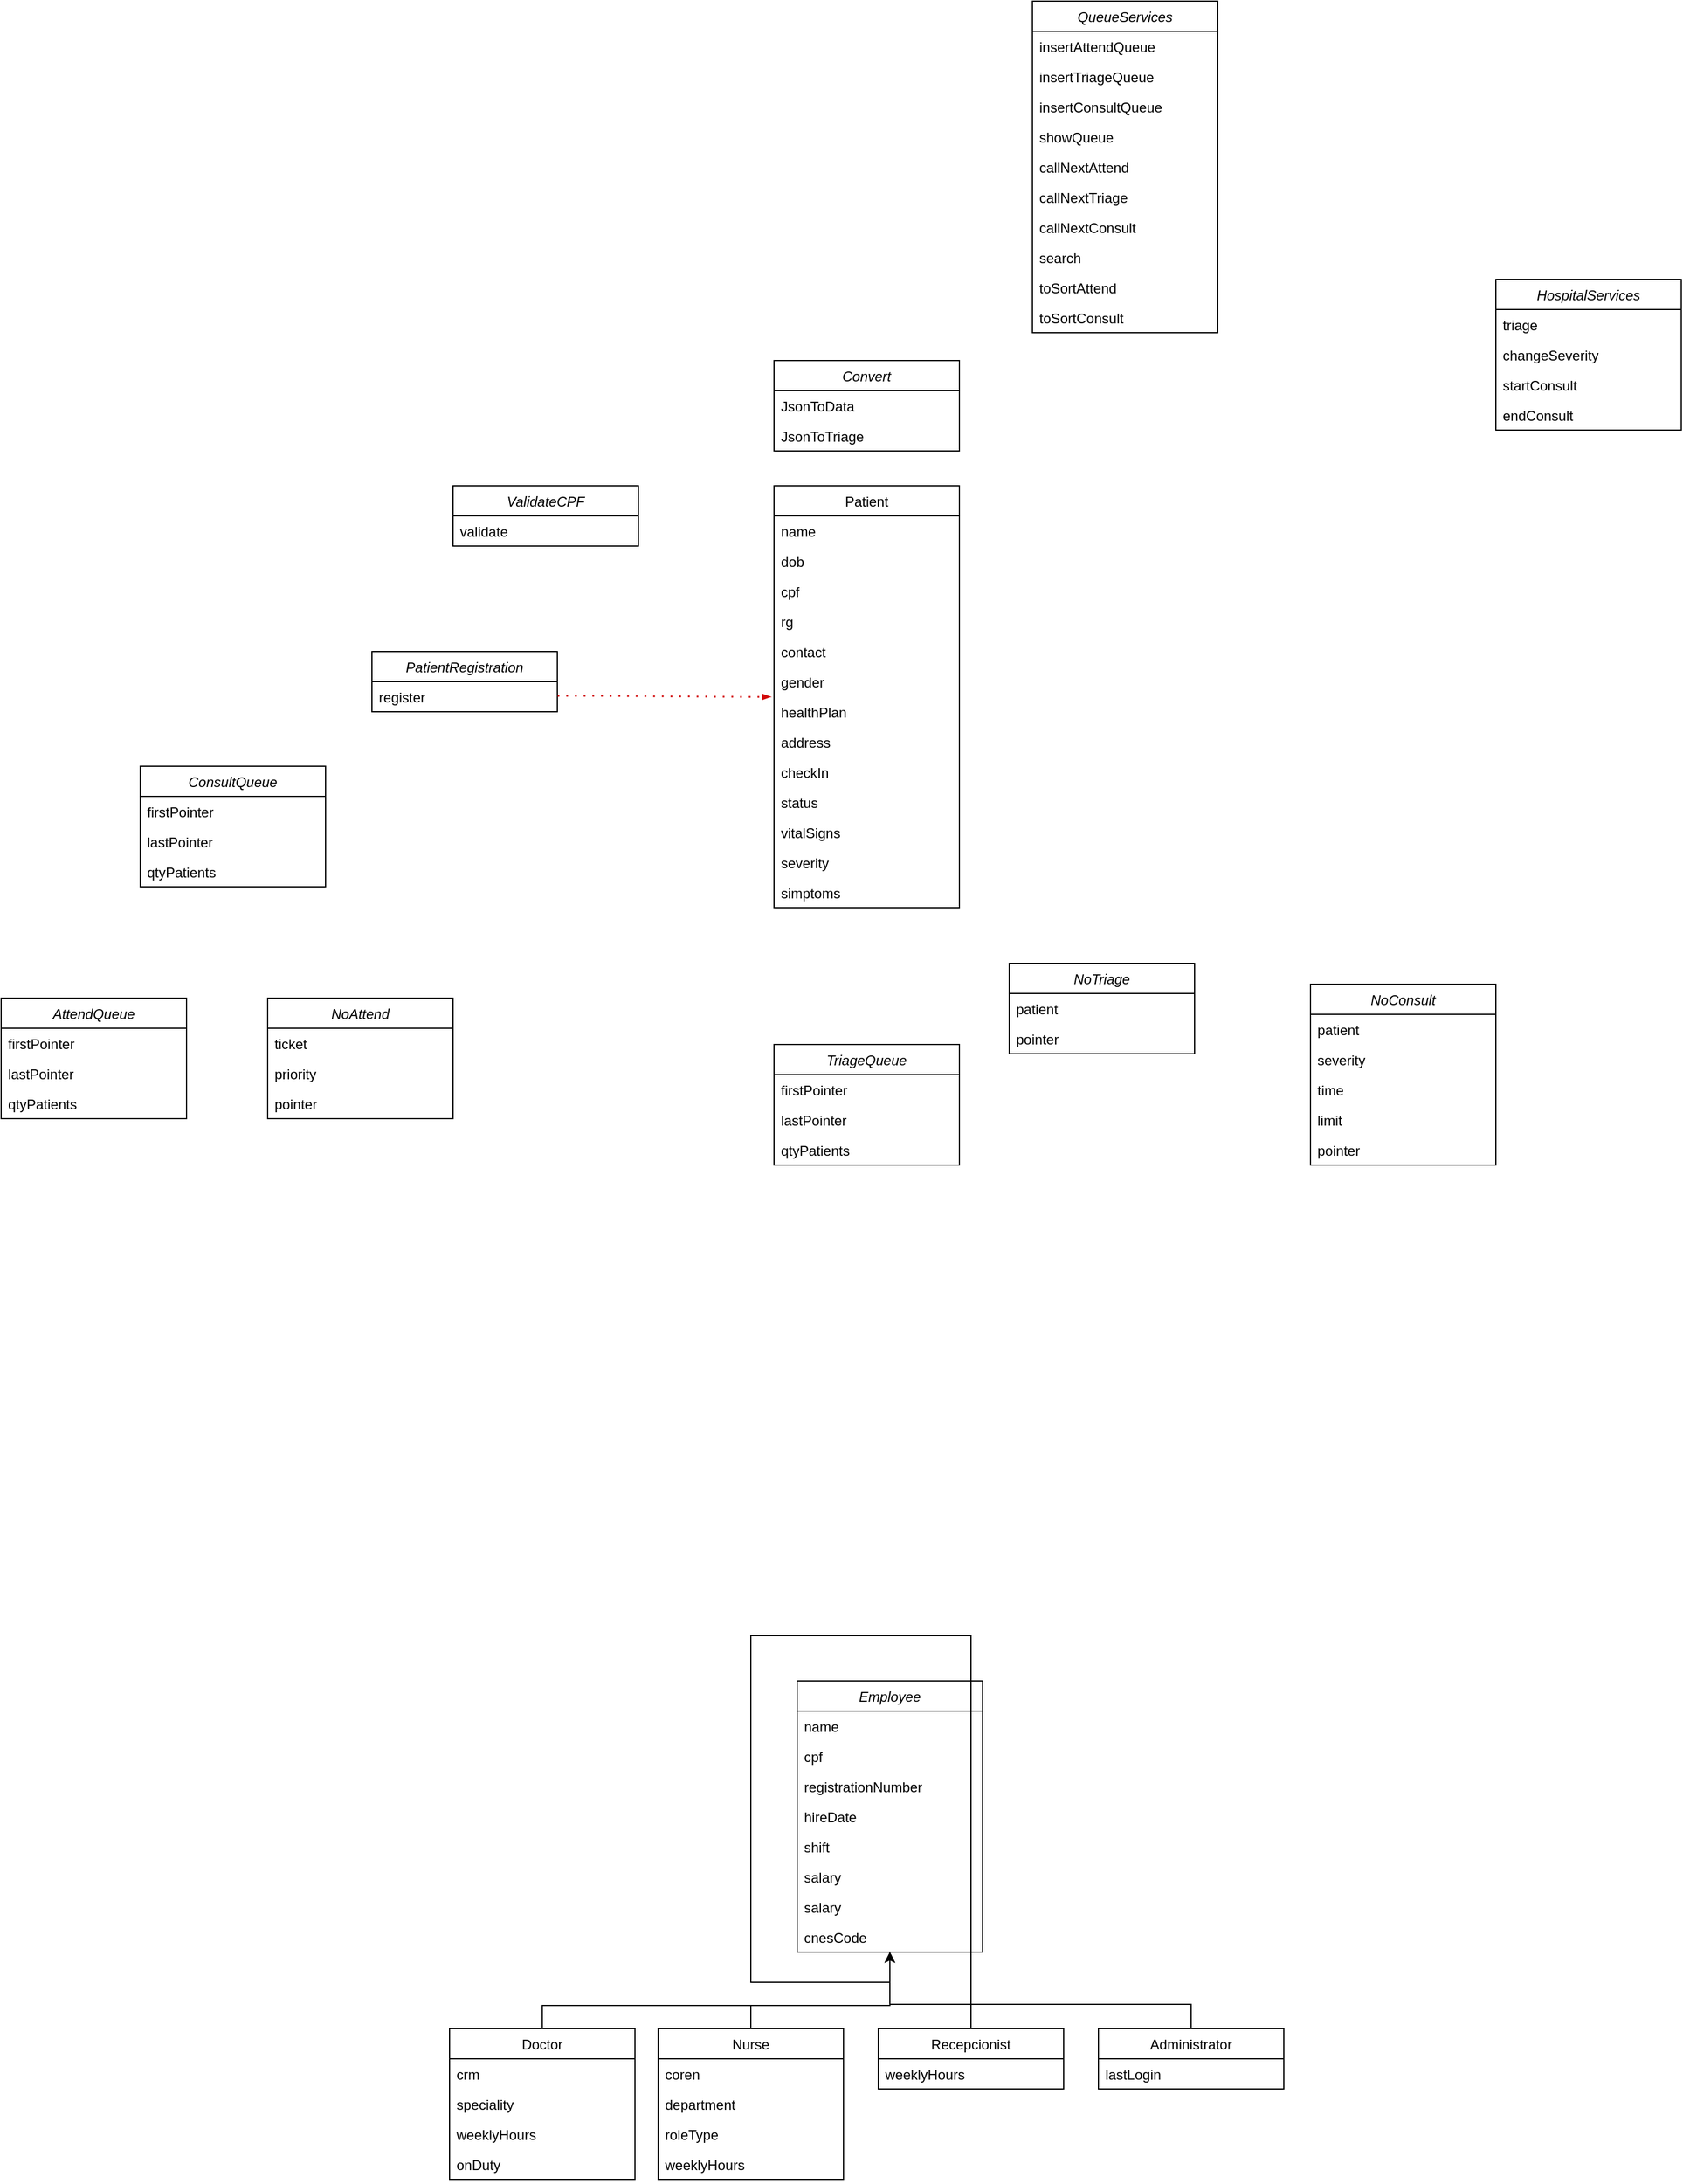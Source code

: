 <mxfile version="26.2.14">
  <diagram id="C5RBs43oDa-KdzZeNtuy" name="Page-1">
    <mxGraphModel dx="962" dy="1708" grid="1" gridSize="10" guides="1" tooltips="1" connect="1" arrows="1" fold="1" page="1" pageScale="1" pageWidth="827" pageHeight="1169" math="0" shadow="0">
      <root>
        <mxCell id="WIyWlLk6GJQsqaUBKTNV-0" />
        <mxCell id="WIyWlLk6GJQsqaUBKTNV-1" parent="WIyWlLk6GJQsqaUBKTNV-0" />
        <mxCell id="zkfFHV4jXpPFQw0GAbJ--0" value="Employee" style="swimlane;fontStyle=2;align=center;verticalAlign=top;childLayout=stackLayout;horizontal=1;startSize=26;horizontalStack=0;resizeParent=1;resizeLast=0;collapsible=1;marginBottom=0;rounded=0;shadow=0;strokeWidth=1;" parent="WIyWlLk6GJQsqaUBKTNV-1" vertex="1">
          <mxGeometry x="767" y="849" width="160" height="234" as="geometry">
            <mxRectangle x="230" y="140" width="160" height="26" as="alternateBounds" />
          </mxGeometry>
        </mxCell>
        <mxCell id="zkfFHV4jXpPFQw0GAbJ--1" value="name" style="text;align=left;verticalAlign=top;spacingLeft=4;spacingRight=4;overflow=hidden;rotatable=0;points=[[0,0.5],[1,0.5]];portConstraint=eastwest;" parent="zkfFHV4jXpPFQw0GAbJ--0" vertex="1">
          <mxGeometry y="26" width="160" height="26" as="geometry" />
        </mxCell>
        <mxCell id="zkfFHV4jXpPFQw0GAbJ--2" value="cpf" style="text;align=left;verticalAlign=top;spacingLeft=4;spacingRight=4;overflow=hidden;rotatable=0;points=[[0,0.5],[1,0.5]];portConstraint=eastwest;rounded=0;shadow=0;html=0;" parent="zkfFHV4jXpPFQw0GAbJ--0" vertex="1">
          <mxGeometry y="52" width="160" height="26" as="geometry" />
        </mxCell>
        <mxCell id="zkfFHV4jXpPFQw0GAbJ--3" value="registrationNumber" style="text;align=left;verticalAlign=top;spacingLeft=4;spacingRight=4;overflow=hidden;rotatable=0;points=[[0,0.5],[1,0.5]];portConstraint=eastwest;rounded=0;shadow=0;html=0;" parent="zkfFHV4jXpPFQw0GAbJ--0" vertex="1">
          <mxGeometry y="78" width="160" height="26" as="geometry" />
        </mxCell>
        <mxCell id="zkfFHV4jXpPFQw0GAbJ--5" value="hireDate" style="text;align=left;verticalAlign=top;spacingLeft=4;spacingRight=4;overflow=hidden;rotatable=0;points=[[0,0.5],[1,0.5]];portConstraint=eastwest;" parent="zkfFHV4jXpPFQw0GAbJ--0" vertex="1">
          <mxGeometry y="104" width="160" height="26" as="geometry" />
        </mxCell>
        <mxCell id="YYJ1pE2arZGMfrQc_DYP-16" value="shift" style="text;align=left;verticalAlign=top;spacingLeft=4;spacingRight=4;overflow=hidden;rotatable=0;points=[[0,0.5],[1,0.5]];portConstraint=eastwest;" vertex="1" parent="zkfFHV4jXpPFQw0GAbJ--0">
          <mxGeometry y="130" width="160" height="26" as="geometry" />
        </mxCell>
        <mxCell id="YYJ1pE2arZGMfrQc_DYP-40" value="salary" style="text;align=left;verticalAlign=top;spacingLeft=4;spacingRight=4;overflow=hidden;rotatable=0;points=[[0,0.5],[1,0.5]];portConstraint=eastwest;" vertex="1" parent="zkfFHV4jXpPFQw0GAbJ--0">
          <mxGeometry y="156" width="160" height="26" as="geometry" />
        </mxCell>
        <mxCell id="YYJ1pE2arZGMfrQc_DYP-17" value="salary" style="text;align=left;verticalAlign=top;spacingLeft=4;spacingRight=4;overflow=hidden;rotatable=0;points=[[0,0.5],[1,0.5]];portConstraint=eastwest;" vertex="1" parent="zkfFHV4jXpPFQw0GAbJ--0">
          <mxGeometry y="182" width="160" height="26" as="geometry" />
        </mxCell>
        <mxCell id="YYJ1pE2arZGMfrQc_DYP-18" value="cnesCode" style="text;align=left;verticalAlign=top;spacingLeft=4;spacingRight=4;overflow=hidden;rotatable=0;points=[[0,0.5],[1,0.5]];portConstraint=eastwest;" vertex="1" parent="zkfFHV4jXpPFQw0GAbJ--0">
          <mxGeometry y="208" width="160" height="26" as="geometry" />
        </mxCell>
        <mxCell id="YYJ1pE2arZGMfrQc_DYP-36" style="edgeStyle=orthogonalEdgeStyle;rounded=0;orthogonalLoop=1;jettySize=auto;html=1;entryX=0.5;entryY=1;entryDx=0;entryDy=0;" edge="1" parent="WIyWlLk6GJQsqaUBKTNV-1" source="zkfFHV4jXpPFQw0GAbJ--6" target="zkfFHV4jXpPFQw0GAbJ--0">
          <mxGeometry relative="1" as="geometry">
            <Array as="points">
              <mxPoint x="547" y="1129" />
              <mxPoint x="847" y="1129" />
            </Array>
          </mxGeometry>
        </mxCell>
        <mxCell id="zkfFHV4jXpPFQw0GAbJ--6" value="Doctor" style="swimlane;fontStyle=0;align=center;verticalAlign=top;childLayout=stackLayout;horizontal=1;startSize=26;horizontalStack=0;resizeParent=1;resizeLast=0;collapsible=1;marginBottom=0;rounded=0;shadow=0;strokeWidth=1;" parent="WIyWlLk6GJQsqaUBKTNV-1" vertex="1">
          <mxGeometry x="467" y="1149" width="160" height="130" as="geometry">
            <mxRectangle x="130" y="380" width="160" height="26" as="alternateBounds" />
          </mxGeometry>
        </mxCell>
        <mxCell id="zkfFHV4jXpPFQw0GAbJ--7" value="crm" style="text;align=left;verticalAlign=top;spacingLeft=4;spacingRight=4;overflow=hidden;rotatable=0;points=[[0,0.5],[1,0.5]];portConstraint=eastwest;" parent="zkfFHV4jXpPFQw0GAbJ--6" vertex="1">
          <mxGeometry y="26" width="160" height="26" as="geometry" />
        </mxCell>
        <mxCell id="zkfFHV4jXpPFQw0GAbJ--8" value="speciality" style="text;align=left;verticalAlign=top;spacingLeft=4;spacingRight=4;overflow=hidden;rotatable=0;points=[[0,0.5],[1,0.5]];portConstraint=eastwest;rounded=0;shadow=0;html=0;" parent="zkfFHV4jXpPFQw0GAbJ--6" vertex="1">
          <mxGeometry y="52" width="160" height="26" as="geometry" />
        </mxCell>
        <mxCell id="YYJ1pE2arZGMfrQc_DYP-19" value="weeklyHours" style="text;align=left;verticalAlign=top;spacingLeft=4;spacingRight=4;overflow=hidden;rotatable=0;points=[[0,0.5],[1,0.5]];portConstraint=eastwest;rounded=0;shadow=0;html=0;" vertex="1" parent="zkfFHV4jXpPFQw0GAbJ--6">
          <mxGeometry y="78" width="160" height="26" as="geometry" />
        </mxCell>
        <mxCell id="YYJ1pE2arZGMfrQc_DYP-20" value="onDuty" style="text;align=left;verticalAlign=top;spacingLeft=4;spacingRight=4;overflow=hidden;rotatable=0;points=[[0,0.5],[1,0.5]];portConstraint=eastwest;rounded=0;shadow=0;html=0;" vertex="1" parent="zkfFHV4jXpPFQw0GAbJ--6">
          <mxGeometry y="104" width="160" height="26" as="geometry" />
        </mxCell>
        <mxCell id="YYJ1pE2arZGMfrQc_DYP-37" style="edgeStyle=orthogonalEdgeStyle;rounded=0;orthogonalLoop=1;jettySize=auto;html=1;entryX=0.5;entryY=1;entryDx=0;entryDy=0;" edge="1" parent="WIyWlLk6GJQsqaUBKTNV-1" source="YYJ1pE2arZGMfrQc_DYP-21" target="zkfFHV4jXpPFQw0GAbJ--0">
          <mxGeometry relative="1" as="geometry">
            <Array as="points">
              <mxPoint x="727" y="1129" />
              <mxPoint x="847" y="1129" />
            </Array>
          </mxGeometry>
        </mxCell>
        <mxCell id="YYJ1pE2arZGMfrQc_DYP-21" value="Nurse" style="swimlane;fontStyle=0;align=center;verticalAlign=top;childLayout=stackLayout;horizontal=1;startSize=26;horizontalStack=0;resizeParent=1;resizeLast=0;collapsible=1;marginBottom=0;rounded=0;shadow=0;strokeWidth=1;" vertex="1" parent="WIyWlLk6GJQsqaUBKTNV-1">
          <mxGeometry x="647" y="1149" width="160" height="130" as="geometry">
            <mxRectangle x="130" y="380" width="160" height="26" as="alternateBounds" />
          </mxGeometry>
        </mxCell>
        <mxCell id="YYJ1pE2arZGMfrQc_DYP-22" value="coren" style="text;align=left;verticalAlign=top;spacingLeft=4;spacingRight=4;overflow=hidden;rotatable=0;points=[[0,0.5],[1,0.5]];portConstraint=eastwest;" vertex="1" parent="YYJ1pE2arZGMfrQc_DYP-21">
          <mxGeometry y="26" width="160" height="26" as="geometry" />
        </mxCell>
        <mxCell id="YYJ1pE2arZGMfrQc_DYP-23" value="department" style="text;align=left;verticalAlign=top;spacingLeft=4;spacingRight=4;overflow=hidden;rotatable=0;points=[[0,0.5],[1,0.5]];portConstraint=eastwest;rounded=0;shadow=0;html=0;" vertex="1" parent="YYJ1pE2arZGMfrQc_DYP-21">
          <mxGeometry y="52" width="160" height="26" as="geometry" />
        </mxCell>
        <mxCell id="YYJ1pE2arZGMfrQc_DYP-24" value="roleType" style="text;align=left;verticalAlign=top;spacingLeft=4;spacingRight=4;overflow=hidden;rotatable=0;points=[[0,0.5],[1,0.5]];portConstraint=eastwest;rounded=0;shadow=0;html=0;" vertex="1" parent="YYJ1pE2arZGMfrQc_DYP-21">
          <mxGeometry y="78" width="160" height="26" as="geometry" />
        </mxCell>
        <mxCell id="YYJ1pE2arZGMfrQc_DYP-25" value="weeklyHours" style="text;align=left;verticalAlign=top;spacingLeft=4;spacingRight=4;overflow=hidden;rotatable=0;points=[[0,0.5],[1,0.5]];portConstraint=eastwest;rounded=0;shadow=0;html=0;" vertex="1" parent="YYJ1pE2arZGMfrQc_DYP-21">
          <mxGeometry y="104" width="160" height="26" as="geometry" />
        </mxCell>
        <mxCell id="YYJ1pE2arZGMfrQc_DYP-38" style="edgeStyle=orthogonalEdgeStyle;rounded=0;orthogonalLoop=1;jettySize=auto;html=1;entryX=0.5;entryY=1;entryDx=0;entryDy=0;" edge="1" parent="WIyWlLk6GJQsqaUBKTNV-1" source="YYJ1pE2arZGMfrQc_DYP-26" target="zkfFHV4jXpPFQw0GAbJ--0">
          <mxGeometry relative="1" as="geometry">
            <Array as="points">
              <mxPoint x="917" y="810" />
              <mxPoint x="727" y="810" />
              <mxPoint x="727" y="1109" />
              <mxPoint x="847" y="1109" />
            </Array>
          </mxGeometry>
        </mxCell>
        <mxCell id="YYJ1pE2arZGMfrQc_DYP-26" value="Recepcionist" style="swimlane;fontStyle=0;align=center;verticalAlign=top;childLayout=stackLayout;horizontal=1;startSize=26;horizontalStack=0;resizeParent=1;resizeLast=0;collapsible=1;marginBottom=0;rounded=0;shadow=0;strokeWidth=1;" vertex="1" parent="WIyWlLk6GJQsqaUBKTNV-1">
          <mxGeometry x="837" y="1149" width="160" height="52" as="geometry">
            <mxRectangle x="130" y="380" width="160" height="26" as="alternateBounds" />
          </mxGeometry>
        </mxCell>
        <mxCell id="YYJ1pE2arZGMfrQc_DYP-30" value="weeklyHours" style="text;align=left;verticalAlign=top;spacingLeft=4;spacingRight=4;overflow=hidden;rotatable=0;points=[[0,0.5],[1,0.5]];portConstraint=eastwest;rounded=0;shadow=0;html=0;" vertex="1" parent="YYJ1pE2arZGMfrQc_DYP-26">
          <mxGeometry y="26" width="160" height="26" as="geometry" />
        </mxCell>
        <mxCell id="YYJ1pE2arZGMfrQc_DYP-39" style="edgeStyle=orthogonalEdgeStyle;rounded=0;orthogonalLoop=1;jettySize=auto;html=1;entryX=0.5;entryY=1;entryDx=0;entryDy=0;" edge="1" parent="WIyWlLk6GJQsqaUBKTNV-1" source="YYJ1pE2arZGMfrQc_DYP-31" target="zkfFHV4jXpPFQw0GAbJ--0">
          <mxGeometry relative="1" as="geometry">
            <Array as="points">
              <mxPoint x="1107" y="1128" />
              <mxPoint x="847" y="1128" />
            </Array>
          </mxGeometry>
        </mxCell>
        <mxCell id="YYJ1pE2arZGMfrQc_DYP-31" value="Administrator" style="swimlane;fontStyle=0;align=center;verticalAlign=top;childLayout=stackLayout;horizontal=1;startSize=26;horizontalStack=0;resizeParent=1;resizeLast=0;collapsible=1;marginBottom=0;rounded=0;shadow=0;strokeWidth=1;" vertex="1" parent="WIyWlLk6GJQsqaUBKTNV-1">
          <mxGeometry x="1027" y="1149" width="160" height="52" as="geometry">
            <mxRectangle x="130" y="380" width="160" height="26" as="alternateBounds" />
          </mxGeometry>
        </mxCell>
        <mxCell id="YYJ1pE2arZGMfrQc_DYP-32" value="lastLogin" style="text;align=left;verticalAlign=top;spacingLeft=4;spacingRight=4;overflow=hidden;rotatable=0;points=[[0,0.5],[1,0.5]];portConstraint=eastwest;rounded=0;shadow=0;html=0;" vertex="1" parent="YYJ1pE2arZGMfrQc_DYP-31">
          <mxGeometry y="26" width="160" height="26" as="geometry" />
        </mxCell>
        <mxCell id="YYJ1pE2arZGMfrQc_DYP-44" value="Patient" style="swimlane;fontStyle=0;align=center;verticalAlign=top;childLayout=stackLayout;horizontal=1;startSize=26;horizontalStack=0;resizeParent=1;resizeLast=0;collapsible=1;marginBottom=0;rounded=0;shadow=0;strokeWidth=1;" vertex="1" parent="WIyWlLk6GJQsqaUBKTNV-1">
          <mxGeometry x="747" y="-182" width="160" height="364" as="geometry">
            <mxRectangle x="130" y="380" width="160" height="26" as="alternateBounds" />
          </mxGeometry>
        </mxCell>
        <mxCell id="YYJ1pE2arZGMfrQc_DYP-46" value="name" style="text;align=left;verticalAlign=top;spacingLeft=4;spacingRight=4;overflow=hidden;rotatable=0;points=[[0,0.5],[1,0.5]];portConstraint=eastwest;" vertex="1" parent="YYJ1pE2arZGMfrQc_DYP-44">
          <mxGeometry y="26" width="160" height="26" as="geometry" />
        </mxCell>
        <mxCell id="YYJ1pE2arZGMfrQc_DYP-47" value="dob" style="text;align=left;verticalAlign=top;spacingLeft=4;spacingRight=4;overflow=hidden;rotatable=0;points=[[0,0.5],[1,0.5]];portConstraint=eastwest;" vertex="1" parent="YYJ1pE2arZGMfrQc_DYP-44">
          <mxGeometry y="52" width="160" height="26" as="geometry" />
        </mxCell>
        <mxCell id="YYJ1pE2arZGMfrQc_DYP-48" value="cpf" style="text;align=left;verticalAlign=top;spacingLeft=4;spacingRight=4;overflow=hidden;rotatable=0;points=[[0,0.5],[1,0.5]];portConstraint=eastwest;" vertex="1" parent="YYJ1pE2arZGMfrQc_DYP-44">
          <mxGeometry y="78" width="160" height="26" as="geometry" />
        </mxCell>
        <mxCell id="YYJ1pE2arZGMfrQc_DYP-49" value="rg" style="text;align=left;verticalAlign=top;spacingLeft=4;spacingRight=4;overflow=hidden;rotatable=0;points=[[0,0.5],[1,0.5]];portConstraint=eastwest;" vertex="1" parent="YYJ1pE2arZGMfrQc_DYP-44">
          <mxGeometry y="104" width="160" height="26" as="geometry" />
        </mxCell>
        <mxCell id="YYJ1pE2arZGMfrQc_DYP-50" value="contact" style="text;align=left;verticalAlign=top;spacingLeft=4;spacingRight=4;overflow=hidden;rotatable=0;points=[[0,0.5],[1,0.5]];portConstraint=eastwest;" vertex="1" parent="YYJ1pE2arZGMfrQc_DYP-44">
          <mxGeometry y="130" width="160" height="26" as="geometry" />
        </mxCell>
        <mxCell id="YYJ1pE2arZGMfrQc_DYP-51" value="gender" style="text;align=left;verticalAlign=top;spacingLeft=4;spacingRight=4;overflow=hidden;rotatable=0;points=[[0,0.5],[1,0.5]];portConstraint=eastwest;" vertex="1" parent="YYJ1pE2arZGMfrQc_DYP-44">
          <mxGeometry y="156" width="160" height="26" as="geometry" />
        </mxCell>
        <mxCell id="YYJ1pE2arZGMfrQc_DYP-52" value="healthPlan" style="text;align=left;verticalAlign=top;spacingLeft=4;spacingRight=4;overflow=hidden;rotatable=0;points=[[0,0.5],[1,0.5]];portConstraint=eastwest;" vertex="1" parent="YYJ1pE2arZGMfrQc_DYP-44">
          <mxGeometry y="182" width="160" height="26" as="geometry" />
        </mxCell>
        <mxCell id="YYJ1pE2arZGMfrQc_DYP-53" value="address" style="text;align=left;verticalAlign=top;spacingLeft=4;spacingRight=4;overflow=hidden;rotatable=0;points=[[0,0.5],[1,0.5]];portConstraint=eastwest;" vertex="1" parent="YYJ1pE2arZGMfrQc_DYP-44">
          <mxGeometry y="208" width="160" height="26" as="geometry" />
        </mxCell>
        <mxCell id="YYJ1pE2arZGMfrQc_DYP-54" value="checkIn" style="text;align=left;verticalAlign=top;spacingLeft=4;spacingRight=4;overflow=hidden;rotatable=0;points=[[0,0.5],[1,0.5]];portConstraint=eastwest;" vertex="1" parent="YYJ1pE2arZGMfrQc_DYP-44">
          <mxGeometry y="234" width="160" height="26" as="geometry" />
        </mxCell>
        <mxCell id="YYJ1pE2arZGMfrQc_DYP-55" value="status" style="text;align=left;verticalAlign=top;spacingLeft=4;spacingRight=4;overflow=hidden;rotatable=0;points=[[0,0.5],[1,0.5]];portConstraint=eastwest;" vertex="1" parent="YYJ1pE2arZGMfrQc_DYP-44">
          <mxGeometry y="260" width="160" height="26" as="geometry" />
        </mxCell>
        <mxCell id="YYJ1pE2arZGMfrQc_DYP-56" value="vitalSigns" style="text;align=left;verticalAlign=top;spacingLeft=4;spacingRight=4;overflow=hidden;rotatable=0;points=[[0,0.5],[1,0.5]];portConstraint=eastwest;" vertex="1" parent="YYJ1pE2arZGMfrQc_DYP-44">
          <mxGeometry y="286" width="160" height="26" as="geometry" />
        </mxCell>
        <mxCell id="YYJ1pE2arZGMfrQc_DYP-57" value="severity" style="text;align=left;verticalAlign=top;spacingLeft=4;spacingRight=4;overflow=hidden;rotatable=0;points=[[0,0.5],[1,0.5]];portConstraint=eastwest;" vertex="1" parent="YYJ1pE2arZGMfrQc_DYP-44">
          <mxGeometry y="312" width="160" height="26" as="geometry" />
        </mxCell>
        <mxCell id="YYJ1pE2arZGMfrQc_DYP-58" value="simptoms" style="text;align=left;verticalAlign=top;spacingLeft=4;spacingRight=4;overflow=hidden;rotatable=0;points=[[0,0.5],[1,0.5]];portConstraint=eastwest;" vertex="1" parent="YYJ1pE2arZGMfrQc_DYP-44">
          <mxGeometry y="338" width="160" height="26" as="geometry" />
        </mxCell>
        <mxCell id="YYJ1pE2arZGMfrQc_DYP-59" value="AttendQueue" style="swimlane;fontStyle=2;align=center;verticalAlign=top;childLayout=stackLayout;horizontal=1;startSize=26;horizontalStack=0;resizeParent=1;resizeLast=0;collapsible=1;marginBottom=0;rounded=0;shadow=0;strokeWidth=1;" vertex="1" parent="WIyWlLk6GJQsqaUBKTNV-1">
          <mxGeometry x="80" y="260" width="160" height="104" as="geometry">
            <mxRectangle x="230" y="140" width="160" height="26" as="alternateBounds" />
          </mxGeometry>
        </mxCell>
        <mxCell id="YYJ1pE2arZGMfrQc_DYP-60" value="firstPointer" style="text;align=left;verticalAlign=top;spacingLeft=4;spacingRight=4;overflow=hidden;rotatable=0;points=[[0,0.5],[1,0.5]];portConstraint=eastwest;" vertex="1" parent="YYJ1pE2arZGMfrQc_DYP-59">
          <mxGeometry y="26" width="160" height="26" as="geometry" />
        </mxCell>
        <mxCell id="YYJ1pE2arZGMfrQc_DYP-61" value="lastPointer" style="text;align=left;verticalAlign=top;spacingLeft=4;spacingRight=4;overflow=hidden;rotatable=0;points=[[0,0.5],[1,0.5]];portConstraint=eastwest;rounded=0;shadow=0;html=0;" vertex="1" parent="YYJ1pE2arZGMfrQc_DYP-59">
          <mxGeometry y="52" width="160" height="26" as="geometry" />
        </mxCell>
        <mxCell id="YYJ1pE2arZGMfrQc_DYP-62" value="qtyPatients" style="text;align=left;verticalAlign=top;spacingLeft=4;spacingRight=4;overflow=hidden;rotatable=0;points=[[0,0.5],[1,0.5]];portConstraint=eastwest;rounded=0;shadow=0;html=0;" vertex="1" parent="YYJ1pE2arZGMfrQc_DYP-59">
          <mxGeometry y="78" width="160" height="26" as="geometry" />
        </mxCell>
        <mxCell id="YYJ1pE2arZGMfrQc_DYP-68" value="TriageQueue" style="swimlane;fontStyle=2;align=center;verticalAlign=top;childLayout=stackLayout;horizontal=1;startSize=26;horizontalStack=0;resizeParent=1;resizeLast=0;collapsible=1;marginBottom=0;rounded=0;shadow=0;strokeWidth=1;" vertex="1" parent="WIyWlLk6GJQsqaUBKTNV-1">
          <mxGeometry x="747" y="300" width="160" height="104" as="geometry">
            <mxRectangle x="230" y="140" width="160" height="26" as="alternateBounds" />
          </mxGeometry>
        </mxCell>
        <mxCell id="YYJ1pE2arZGMfrQc_DYP-69" value="firstPointer" style="text;align=left;verticalAlign=top;spacingLeft=4;spacingRight=4;overflow=hidden;rotatable=0;points=[[0,0.5],[1,0.5]];portConstraint=eastwest;" vertex="1" parent="YYJ1pE2arZGMfrQc_DYP-68">
          <mxGeometry y="26" width="160" height="26" as="geometry" />
        </mxCell>
        <mxCell id="YYJ1pE2arZGMfrQc_DYP-70" value="lastPointer" style="text;align=left;verticalAlign=top;spacingLeft=4;spacingRight=4;overflow=hidden;rotatable=0;points=[[0,0.5],[1,0.5]];portConstraint=eastwest;rounded=0;shadow=0;html=0;" vertex="1" parent="YYJ1pE2arZGMfrQc_DYP-68">
          <mxGeometry y="52" width="160" height="26" as="geometry" />
        </mxCell>
        <mxCell id="YYJ1pE2arZGMfrQc_DYP-71" value="qtyPatients" style="text;align=left;verticalAlign=top;spacingLeft=4;spacingRight=4;overflow=hidden;rotatable=0;points=[[0,0.5],[1,0.5]];portConstraint=eastwest;rounded=0;shadow=0;html=0;" vertex="1" parent="YYJ1pE2arZGMfrQc_DYP-68">
          <mxGeometry y="78" width="160" height="26" as="geometry" />
        </mxCell>
        <mxCell id="YYJ1pE2arZGMfrQc_DYP-72" value="ConsultQueue" style="swimlane;fontStyle=2;align=center;verticalAlign=top;childLayout=stackLayout;horizontal=1;startSize=26;horizontalStack=0;resizeParent=1;resizeLast=0;collapsible=1;marginBottom=0;rounded=0;shadow=0;strokeWidth=1;" vertex="1" parent="WIyWlLk6GJQsqaUBKTNV-1">
          <mxGeometry x="200" y="60" width="160" height="104" as="geometry">
            <mxRectangle x="230" y="140" width="160" height="26" as="alternateBounds" />
          </mxGeometry>
        </mxCell>
        <mxCell id="YYJ1pE2arZGMfrQc_DYP-73" value="firstPointer" style="text;align=left;verticalAlign=top;spacingLeft=4;spacingRight=4;overflow=hidden;rotatable=0;points=[[0,0.5],[1,0.5]];portConstraint=eastwest;" vertex="1" parent="YYJ1pE2arZGMfrQc_DYP-72">
          <mxGeometry y="26" width="160" height="26" as="geometry" />
        </mxCell>
        <mxCell id="YYJ1pE2arZGMfrQc_DYP-74" value="lastPointer" style="text;align=left;verticalAlign=top;spacingLeft=4;spacingRight=4;overflow=hidden;rotatable=0;points=[[0,0.5],[1,0.5]];portConstraint=eastwest;rounded=0;shadow=0;html=0;" vertex="1" parent="YYJ1pE2arZGMfrQc_DYP-72">
          <mxGeometry y="52" width="160" height="26" as="geometry" />
        </mxCell>
        <mxCell id="YYJ1pE2arZGMfrQc_DYP-75" value="qtyPatients" style="text;align=left;verticalAlign=top;spacingLeft=4;spacingRight=4;overflow=hidden;rotatable=0;points=[[0,0.5],[1,0.5]];portConstraint=eastwest;rounded=0;shadow=0;html=0;" vertex="1" parent="YYJ1pE2arZGMfrQc_DYP-72">
          <mxGeometry y="78" width="160" height="26" as="geometry" />
        </mxCell>
        <mxCell id="YYJ1pE2arZGMfrQc_DYP-76" value="HospitalServices" style="swimlane;fontStyle=2;align=center;verticalAlign=top;childLayout=stackLayout;horizontal=1;startSize=26;horizontalStack=0;resizeParent=1;resizeLast=0;collapsible=1;marginBottom=0;rounded=0;shadow=0;strokeWidth=1;" vertex="1" parent="WIyWlLk6GJQsqaUBKTNV-1">
          <mxGeometry x="1370" y="-360" width="160" height="130" as="geometry">
            <mxRectangle x="230" y="140" width="160" height="26" as="alternateBounds" />
          </mxGeometry>
        </mxCell>
        <mxCell id="YYJ1pE2arZGMfrQc_DYP-83" value="triage" style="text;align=left;verticalAlign=top;spacingLeft=4;spacingRight=4;overflow=hidden;rotatable=0;points=[[0,0.5],[1,0.5]];portConstraint=eastwest;" vertex="1" parent="YYJ1pE2arZGMfrQc_DYP-76">
          <mxGeometry y="26" width="160" height="26" as="geometry" />
        </mxCell>
        <mxCell id="YYJ1pE2arZGMfrQc_DYP-84" value="changeSeverity" style="text;align=left;verticalAlign=top;spacingLeft=4;spacingRight=4;overflow=hidden;rotatable=0;points=[[0,0.5],[1,0.5]];portConstraint=eastwest;" vertex="1" parent="YYJ1pE2arZGMfrQc_DYP-76">
          <mxGeometry y="52" width="160" height="26" as="geometry" />
        </mxCell>
        <mxCell id="YYJ1pE2arZGMfrQc_DYP-85" value="startConsult" style="text;align=left;verticalAlign=top;spacingLeft=4;spacingRight=4;overflow=hidden;rotatable=0;points=[[0,0.5],[1,0.5]];portConstraint=eastwest;" vertex="1" parent="YYJ1pE2arZGMfrQc_DYP-76">
          <mxGeometry y="78" width="160" height="26" as="geometry" />
        </mxCell>
        <mxCell id="YYJ1pE2arZGMfrQc_DYP-86" value="endConsult" style="text;align=left;verticalAlign=top;spacingLeft=4;spacingRight=4;overflow=hidden;rotatable=0;points=[[0,0.5],[1,0.5]];portConstraint=eastwest;" vertex="1" parent="YYJ1pE2arZGMfrQc_DYP-76">
          <mxGeometry y="104" width="160" height="26" as="geometry" />
        </mxCell>
        <mxCell id="YYJ1pE2arZGMfrQc_DYP-92" value="PatientRegistration" style="swimlane;fontStyle=2;align=center;verticalAlign=top;childLayout=stackLayout;horizontal=1;startSize=26;horizontalStack=0;resizeParent=1;resizeLast=0;collapsible=1;marginBottom=0;rounded=0;shadow=0;strokeWidth=1;" vertex="1" parent="WIyWlLk6GJQsqaUBKTNV-1">
          <mxGeometry x="400" y="-39" width="160" height="52" as="geometry">
            <mxRectangle x="230" y="140" width="160" height="26" as="alternateBounds" />
          </mxGeometry>
        </mxCell>
        <mxCell id="YYJ1pE2arZGMfrQc_DYP-93" value="register" style="text;align=left;verticalAlign=top;spacingLeft=4;spacingRight=4;overflow=hidden;rotatable=0;points=[[0,0.5],[1,0.5]];portConstraint=eastwest;" vertex="1" parent="YYJ1pE2arZGMfrQc_DYP-92">
          <mxGeometry y="26" width="160" height="26" as="geometry" />
        </mxCell>
        <mxCell id="YYJ1pE2arZGMfrQc_DYP-97" value="QueueServices" style="swimlane;fontStyle=2;align=center;verticalAlign=top;childLayout=stackLayout;horizontal=1;startSize=26;horizontalStack=0;resizeParent=1;resizeLast=0;collapsible=1;marginBottom=0;rounded=0;shadow=0;strokeWidth=1;" vertex="1" parent="WIyWlLk6GJQsqaUBKTNV-1">
          <mxGeometry x="970" y="-600" width="160" height="286" as="geometry">
            <mxRectangle x="230" y="140" width="160" height="26" as="alternateBounds" />
          </mxGeometry>
        </mxCell>
        <mxCell id="YYJ1pE2arZGMfrQc_DYP-98" value="insertAttendQueue" style="text;align=left;verticalAlign=top;spacingLeft=4;spacingRight=4;overflow=hidden;rotatable=0;points=[[0,0.5],[1,0.5]];portConstraint=eastwest;" vertex="1" parent="YYJ1pE2arZGMfrQc_DYP-97">
          <mxGeometry y="26" width="160" height="26" as="geometry" />
        </mxCell>
        <mxCell id="YYJ1pE2arZGMfrQc_DYP-99" value="insertTriageQueue" style="text;align=left;verticalAlign=top;spacingLeft=4;spacingRight=4;overflow=hidden;rotatable=0;points=[[0,0.5],[1,0.5]];portConstraint=eastwest;rounded=0;shadow=0;html=0;" vertex="1" parent="YYJ1pE2arZGMfrQc_DYP-97">
          <mxGeometry y="52" width="160" height="26" as="geometry" />
        </mxCell>
        <mxCell id="YYJ1pE2arZGMfrQc_DYP-100" value="insertConsultQueue" style="text;align=left;verticalAlign=top;spacingLeft=4;spacingRight=4;overflow=hidden;rotatable=0;points=[[0,0.5],[1,0.5]];portConstraint=eastwest;rounded=0;shadow=0;html=0;" vertex="1" parent="YYJ1pE2arZGMfrQc_DYP-97">
          <mxGeometry y="78" width="160" height="26" as="geometry" />
        </mxCell>
        <mxCell id="YYJ1pE2arZGMfrQc_DYP-101" value="showQueue" style="text;align=left;verticalAlign=top;spacingLeft=4;spacingRight=4;overflow=hidden;rotatable=0;points=[[0,0.5],[1,0.5]];portConstraint=eastwest;" vertex="1" parent="YYJ1pE2arZGMfrQc_DYP-97">
          <mxGeometry y="104" width="160" height="26" as="geometry" />
        </mxCell>
        <mxCell id="YYJ1pE2arZGMfrQc_DYP-102" value="callNextAttend" style="text;align=left;verticalAlign=top;spacingLeft=4;spacingRight=4;overflow=hidden;rotatable=0;points=[[0,0.5],[1,0.5]];portConstraint=eastwest;" vertex="1" parent="YYJ1pE2arZGMfrQc_DYP-97">
          <mxGeometry y="130" width="160" height="26" as="geometry" />
        </mxCell>
        <mxCell id="YYJ1pE2arZGMfrQc_DYP-103" value="callNextTriage" style="text;align=left;verticalAlign=top;spacingLeft=4;spacingRight=4;overflow=hidden;rotatable=0;points=[[0,0.5],[1,0.5]];portConstraint=eastwest;" vertex="1" parent="YYJ1pE2arZGMfrQc_DYP-97">
          <mxGeometry y="156" width="160" height="26" as="geometry" />
        </mxCell>
        <mxCell id="YYJ1pE2arZGMfrQc_DYP-104" value="callNextConsult" style="text;align=left;verticalAlign=top;spacingLeft=4;spacingRight=4;overflow=hidden;rotatable=0;points=[[0,0.5],[1,0.5]];portConstraint=eastwest;" vertex="1" parent="YYJ1pE2arZGMfrQc_DYP-97">
          <mxGeometry y="182" width="160" height="26" as="geometry" />
        </mxCell>
        <mxCell id="YYJ1pE2arZGMfrQc_DYP-105" value="search" style="text;align=left;verticalAlign=top;spacingLeft=4;spacingRight=4;overflow=hidden;rotatable=0;points=[[0,0.5],[1,0.5]];portConstraint=eastwest;" vertex="1" parent="YYJ1pE2arZGMfrQc_DYP-97">
          <mxGeometry y="208" width="160" height="26" as="geometry" />
        </mxCell>
        <mxCell id="YYJ1pE2arZGMfrQc_DYP-106" value="toSortAttend" style="text;align=left;verticalAlign=top;spacingLeft=4;spacingRight=4;overflow=hidden;rotatable=0;points=[[0,0.5],[1,0.5]];portConstraint=eastwest;" vertex="1" parent="YYJ1pE2arZGMfrQc_DYP-97">
          <mxGeometry y="234" width="160" height="26" as="geometry" />
        </mxCell>
        <mxCell id="YYJ1pE2arZGMfrQc_DYP-107" value="toSortConsult" style="text;align=left;verticalAlign=top;spacingLeft=4;spacingRight=4;overflow=hidden;rotatable=0;points=[[0,0.5],[1,0.5]];portConstraint=eastwest;" vertex="1" parent="YYJ1pE2arZGMfrQc_DYP-97">
          <mxGeometry y="260" width="160" height="26" as="geometry" />
        </mxCell>
        <mxCell id="YYJ1pE2arZGMfrQc_DYP-109" value="Convert" style="swimlane;fontStyle=2;align=center;verticalAlign=top;childLayout=stackLayout;horizontal=1;startSize=26;horizontalStack=0;resizeParent=1;resizeLast=0;collapsible=1;marginBottom=0;rounded=0;shadow=0;strokeWidth=1;" vertex="1" parent="WIyWlLk6GJQsqaUBKTNV-1">
          <mxGeometry x="747" y="-290" width="160" height="78" as="geometry">
            <mxRectangle x="230" y="140" width="160" height="26" as="alternateBounds" />
          </mxGeometry>
        </mxCell>
        <mxCell id="YYJ1pE2arZGMfrQc_DYP-110" value="JsonToData" style="text;align=left;verticalAlign=top;spacingLeft=4;spacingRight=4;overflow=hidden;rotatable=0;points=[[0,0.5],[1,0.5]];portConstraint=eastwest;" vertex="1" parent="YYJ1pE2arZGMfrQc_DYP-109">
          <mxGeometry y="26" width="160" height="26" as="geometry" />
        </mxCell>
        <mxCell id="YYJ1pE2arZGMfrQc_DYP-111" value="JsonToTriage" style="text;align=left;verticalAlign=top;spacingLeft=4;spacingRight=4;overflow=hidden;rotatable=0;points=[[0,0.5],[1,0.5]];portConstraint=eastwest;rounded=0;shadow=0;html=0;" vertex="1" parent="YYJ1pE2arZGMfrQc_DYP-109">
          <mxGeometry y="52" width="160" height="26" as="geometry" />
        </mxCell>
        <mxCell id="YYJ1pE2arZGMfrQc_DYP-113" value="NoAttend" style="swimlane;fontStyle=2;align=center;verticalAlign=top;childLayout=stackLayout;horizontal=1;startSize=26;horizontalStack=0;resizeParent=1;resizeLast=0;collapsible=1;marginBottom=0;rounded=0;shadow=0;strokeWidth=1;" vertex="1" parent="WIyWlLk6GJQsqaUBKTNV-1">
          <mxGeometry x="310" y="260" width="160" height="104" as="geometry">
            <mxRectangle x="230" y="140" width="160" height="26" as="alternateBounds" />
          </mxGeometry>
        </mxCell>
        <mxCell id="YYJ1pE2arZGMfrQc_DYP-114" value="ticket" style="text;align=left;verticalAlign=top;spacingLeft=4;spacingRight=4;overflow=hidden;rotatable=0;points=[[0,0.5],[1,0.5]];portConstraint=eastwest;" vertex="1" parent="YYJ1pE2arZGMfrQc_DYP-113">
          <mxGeometry y="26" width="160" height="26" as="geometry" />
        </mxCell>
        <mxCell id="YYJ1pE2arZGMfrQc_DYP-115" value="priority" style="text;align=left;verticalAlign=top;spacingLeft=4;spacingRight=4;overflow=hidden;rotatable=0;points=[[0,0.5],[1,0.5]];portConstraint=eastwest;rounded=0;shadow=0;html=0;" vertex="1" parent="YYJ1pE2arZGMfrQc_DYP-113">
          <mxGeometry y="52" width="160" height="26" as="geometry" />
        </mxCell>
        <mxCell id="YYJ1pE2arZGMfrQc_DYP-122" value="pointer" style="text;align=left;verticalAlign=top;spacingLeft=4;spacingRight=4;overflow=hidden;rotatable=0;points=[[0,0.5],[1,0.5]];portConstraint=eastwest;rounded=0;shadow=0;html=0;" vertex="1" parent="YYJ1pE2arZGMfrQc_DYP-113">
          <mxGeometry y="78" width="160" height="26" as="geometry" />
        </mxCell>
        <mxCell id="YYJ1pE2arZGMfrQc_DYP-116" value="ValidateCPF" style="swimlane;fontStyle=2;align=center;verticalAlign=top;childLayout=stackLayout;horizontal=1;startSize=26;horizontalStack=0;resizeParent=1;resizeLast=0;collapsible=1;marginBottom=0;rounded=0;shadow=0;strokeWidth=1;" vertex="1" parent="WIyWlLk6GJQsqaUBKTNV-1">
          <mxGeometry x="470" y="-182" width="160" height="52" as="geometry">
            <mxRectangle x="230" y="140" width="160" height="26" as="alternateBounds" />
          </mxGeometry>
        </mxCell>
        <mxCell id="YYJ1pE2arZGMfrQc_DYP-117" value="validate" style="text;align=left;verticalAlign=top;spacingLeft=4;spacingRight=4;overflow=hidden;rotatable=0;points=[[0,0.5],[1,0.5]];portConstraint=eastwest;" vertex="1" parent="YYJ1pE2arZGMfrQc_DYP-116">
          <mxGeometry y="26" width="160" height="26" as="geometry" />
        </mxCell>
        <mxCell id="YYJ1pE2arZGMfrQc_DYP-123" value="NoTriage" style="swimlane;fontStyle=2;align=center;verticalAlign=top;childLayout=stackLayout;horizontal=1;startSize=26;horizontalStack=0;resizeParent=1;resizeLast=0;collapsible=1;marginBottom=0;rounded=0;shadow=0;strokeWidth=1;" vertex="1" parent="WIyWlLk6GJQsqaUBKTNV-1">
          <mxGeometry x="950" y="230" width="160" height="78" as="geometry">
            <mxRectangle x="230" y="140" width="160" height="26" as="alternateBounds" />
          </mxGeometry>
        </mxCell>
        <mxCell id="YYJ1pE2arZGMfrQc_DYP-124" value="patient" style="text;align=left;verticalAlign=top;spacingLeft=4;spacingRight=4;overflow=hidden;rotatable=0;points=[[0,0.5],[1,0.5]];portConstraint=eastwest;" vertex="1" parent="YYJ1pE2arZGMfrQc_DYP-123">
          <mxGeometry y="26" width="160" height="26" as="geometry" />
        </mxCell>
        <mxCell id="YYJ1pE2arZGMfrQc_DYP-126" value="pointer" style="text;align=left;verticalAlign=top;spacingLeft=4;spacingRight=4;overflow=hidden;rotatable=0;points=[[0,0.5],[1,0.5]];portConstraint=eastwest;rounded=0;shadow=0;html=0;" vertex="1" parent="YYJ1pE2arZGMfrQc_DYP-123">
          <mxGeometry y="52" width="160" height="26" as="geometry" />
        </mxCell>
        <mxCell id="YYJ1pE2arZGMfrQc_DYP-127" value="NoConsult" style="swimlane;fontStyle=2;align=center;verticalAlign=top;childLayout=stackLayout;horizontal=1;startSize=26;horizontalStack=0;resizeParent=1;resizeLast=0;collapsible=1;marginBottom=0;rounded=0;shadow=0;strokeWidth=1;" vertex="1" parent="WIyWlLk6GJQsqaUBKTNV-1">
          <mxGeometry x="1210" y="248" width="160" height="156" as="geometry">
            <mxRectangle x="230" y="140" width="160" height="26" as="alternateBounds" />
          </mxGeometry>
        </mxCell>
        <mxCell id="YYJ1pE2arZGMfrQc_DYP-128" value="patient" style="text;align=left;verticalAlign=top;spacingLeft=4;spacingRight=4;overflow=hidden;rotatable=0;points=[[0,0.5],[1,0.5]];portConstraint=eastwest;" vertex="1" parent="YYJ1pE2arZGMfrQc_DYP-127">
          <mxGeometry y="26" width="160" height="26" as="geometry" />
        </mxCell>
        <mxCell id="YYJ1pE2arZGMfrQc_DYP-129" value="severity" style="text;align=left;verticalAlign=top;spacingLeft=4;spacingRight=4;overflow=hidden;rotatable=0;points=[[0,0.5],[1,0.5]];portConstraint=eastwest;rounded=0;shadow=0;html=0;" vertex="1" parent="YYJ1pE2arZGMfrQc_DYP-127">
          <mxGeometry y="52" width="160" height="26" as="geometry" />
        </mxCell>
        <mxCell id="YYJ1pE2arZGMfrQc_DYP-130" value="time" style="text;align=left;verticalAlign=top;spacingLeft=4;spacingRight=4;overflow=hidden;rotatable=0;points=[[0,0.5],[1,0.5]];portConstraint=eastwest;rounded=0;shadow=0;html=0;" vertex="1" parent="YYJ1pE2arZGMfrQc_DYP-127">
          <mxGeometry y="78" width="160" height="26" as="geometry" />
        </mxCell>
        <mxCell id="YYJ1pE2arZGMfrQc_DYP-131" value="limit" style="text;align=left;verticalAlign=top;spacingLeft=4;spacingRight=4;overflow=hidden;rotatable=0;points=[[0,0.5],[1,0.5]];portConstraint=eastwest;rounded=0;shadow=0;html=0;" vertex="1" parent="YYJ1pE2arZGMfrQc_DYP-127">
          <mxGeometry y="104" width="160" height="26" as="geometry" />
        </mxCell>
        <mxCell id="YYJ1pE2arZGMfrQc_DYP-132" value="pointer" style="text;align=left;verticalAlign=top;spacingLeft=4;spacingRight=4;overflow=hidden;rotatable=0;points=[[0,0.5],[1,0.5]];portConstraint=eastwest;rounded=0;shadow=0;html=0;" vertex="1" parent="YYJ1pE2arZGMfrQc_DYP-127">
          <mxGeometry y="130" width="160" height="26" as="geometry" />
        </mxCell>
        <mxCell id="YYJ1pE2arZGMfrQc_DYP-138" value="" style="endArrow=blockThin;html=1;strokeColor=light-dark(#D20A0A,#FFFFFF);bendable=1;rounded=0;endFill=1;endSize=4;edgeStyle=entityRelationEdgeStyle;startArrow=none;startFill=0;startSize=4;jumpStyle=none;jumpSize=0;targetPerimeterSpacing=15;dashed=1;strokeWidth=1.5;dashPattern=1 4;fillColor=light-dark(transparent,#FFFFFF);entryX=-0.018;entryY=-0.007;entryDx=0;entryDy=0;entryPerimeter=0;" edge="1" parent="WIyWlLk6GJQsqaUBKTNV-1" target="YYJ1pE2arZGMfrQc_DYP-52">
          <mxGeometry width="50" height="50" relative="1" as="geometry">
            <mxPoint x="560" y="-1" as="sourcePoint" />
            <mxPoint x="680" y="-1" as="targetPoint" />
          </mxGeometry>
        </mxCell>
      </root>
    </mxGraphModel>
  </diagram>
</mxfile>

